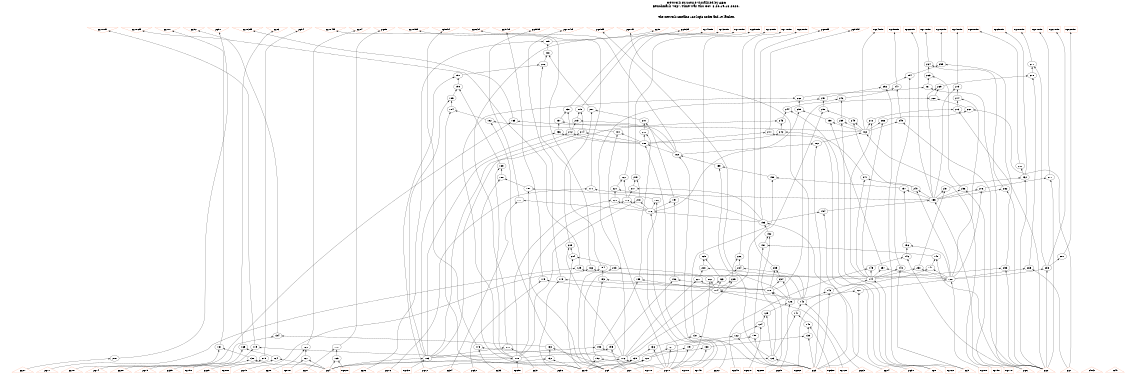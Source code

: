 # Network structure generated by ABC

digraph network {
size = "7.5,10";
center = true;
edge [dir = back];

{
  node [shape = plaintext];
  edge [style = invis];
  LevelTitle1 [label=""];
  LevelTitle2 [label=""];
  Level30 [label = ""];
  Level29 [label = ""];
  Level28 [label = ""];
  Level27 [label = ""];
  Level26 [label = ""];
  Level25 [label = ""];
  Level24 [label = ""];
  Level23 [label = ""];
  Level22 [label = ""];
  Level21 [label = ""];
  Level20 [label = ""];
  Level19 [label = ""];
  Level18 [label = ""];
  Level17 [label = ""];
  Level16 [label = ""];
  Level15 [label = ""];
  Level14 [label = ""];
  Level13 [label = ""];
  Level12 [label = ""];
  Level11 [label = ""];
  Level10 [label = ""];
  Level9 [label = ""];
  Level8 [label = ""];
  Level7 [label = ""];
  Level6 [label = ""];
  Level5 [label = ""];
  Level4 [label = ""];
  Level3 [label = ""];
  Level2 [label = ""];
  Level1 [label = ""];
  Level0 [label = ""];
  LevelTitle1 ->  LevelTitle2 ->  Level30 ->  Level29 ->  Level28 ->  Level27 ->  Level26 ->  Level25 ->  Level24 ->  Level23 ->  Level22 ->  Level21 ->  Level20 ->  Level19 ->  Level18 ->  Level17 ->  Level16 ->  Level15 ->  Level14 ->  Level13 ->  Level12 ->  Level11 ->  Level10 ->  Level9 ->  Level8 ->  Level7 ->  Level6 ->  Level5 ->  Level4 ->  Level3 ->  Level2 ->  Level1 ->  Level0;
}

{
  rank = same;
  LevelTitle1;
  title1 [shape=plaintext,
          fontsize=20,
          fontname = "Times-Roman",
          label="Network structure visualized by ABC\nBenchmark \"top\". Time was Thu Oct  8 20:19:13 2020. "
         ];
}

{
  rank = same;
  LevelTitle2;
  title2 [shape=plaintext,
          fontsize=18,
          fontname = "Times-Roman",
          label="The network contains 164 logic nodes and 19 latches.\n"
         ];
}

{
  rank = same;
  Level30;
  Node38 [label = "pg100bf", shape = invtriangle, color = coral, fillcolor = coral];
  Node39 [label = "pg106bf", shape = invtriangle, color = coral, fillcolor = coral];
  Node40 [label = "pg107", shape = invtriangle, color = coral, fillcolor = coral];
  Node41 [label = "pg92", shape = invtriangle, color = coral, fillcolor = coral];
  Node42 [label = "pg91", shape = invtriangle, color = coral, fillcolor = coral];
  Node43 [label = "pg103bf", shape = invtriangle, color = coral, fillcolor = coral];
  Node44 [label = "pg83", shape = invtriangle, color = coral, fillcolor = coral];
  Node45 [label = "pg94", shape = invtriangle, color = coral, fillcolor = coral];
  Node46 [label = "pg104bf", shape = invtriangle, color = coral, fillcolor = coral];
  Node47 [label = "pg84", shape = invtriangle, color = coral, fillcolor = coral];
  Node48 [label = "pg85", shape = invtriangle, color = coral, fillcolor = coral];
  Node49 [label = "pg105bf", shape = invtriangle, color = coral, fillcolor = coral];
  Node50 [label = "pg98bf", shape = invtriangle, color = coral, fillcolor = coral];
  Node51 [label = "pg86bf", shape = invtriangle, color = coral, fillcolor = coral];
  Node52 [label = "pg97bf", shape = invtriangle, color = coral, fillcolor = coral];
  Node53 [label = "pg99bf", shape = invtriangle, color = coral, fillcolor = coral];
  Node54 [label = "pg101bf", shape = invtriangle, color = coral, fillcolor = coral];
  Node55 [label = "pg89bf", shape = invtriangle, color = coral, fillcolor = coral];
  Node56 [label = "pg87bf", shape = invtriangle, color = coral, fillcolor = coral];
  Node57 [label = "pg90", shape = invtriangle, color = coral, fillcolor = coral];
  Node58 [label = "pg96bf", shape = invtriangle, color = coral, fillcolor = coral];
  Node59 [label = "pg88bf", shape = invtriangle, color = coral, fillcolor = coral];
  Node60 [label = "pg95bf", shape = invtriangle, color = coral, fillcolor = coral];
  Node62 [label = "ng73L_in", shape = box, color = coral, fillcolor = coral];
  Node65 [label = "ng69L_in", shape = box, color = coral, fillcolor = coral];
  Node68 [label = "ng70L_in", shape = box, color = coral, fillcolor = coral];
  Node71 [label = "ng71L_in", shape = box, color = coral, fillcolor = coral];
  Node74 [label = "ng72L_in", shape = box, color = coral, fillcolor = coral];
  Node77 [label = "ng65L_in", shape = box, color = coral, fillcolor = coral];
  Node80 [label = "ng66L_in", shape = box, color = coral, fillcolor = coral];
  Node83 [label = "ng67L_in", shape = box, color = coral, fillcolor = coral];
  Node86 [label = "ng68L_in", shape = box, color = coral, fillcolor = coral];
  Node89 [label = "ng64L_in", shape = box, color = coral, fillcolor = coral];
  Node92 [label = "ng74L_in", shape = box, color = coral, fillcolor = coral];
  Node95 [label = "ng75L_in", shape = box, color = coral, fillcolor = coral];
  Node98 [label = "ng76L_in", shape = box, color = coral, fillcolor = coral];
  Node101 [label = "ng77L_in", shape = box, color = coral, fillcolor = coral];
  Node104 [label = "ng78L_in", shape = box, color = coral, fillcolor = coral];
  Node107 [label = "ng79L_in", shape = box, color = coral, fillcolor = coral];
  Node110 [label = "ng80L_in", shape = box, color = coral, fillcolor = coral];
  Node113 [label = "ng81L_in", shape = box, color = coral, fillcolor = coral];
  Node116 [label = "ng82L_in", shape = box, color = coral, fillcolor = coral];
}

{
  rank = same;
  Level29;
  Node209 [label = "209\n", shape = ellipse];
}

{
  rank = same;
  Level28;
  Node208 [label = "208\n", shape = ellipse];
}

{
  rank = same;
  Level27;
  Node206 [label = "206\n", shape = ellipse];
  Node255 [label = "255\n", shape = ellipse];
  Node264 [label = "264\n", shape = ellipse];
  Node271 [label = "271\n", shape = ellipse];
}

{
  rank = same;
  Level26;
  Node191 [label = "191\n", shape = ellipse];
  Node254 [label = "254\n", shape = ellipse];
  Node263 [label = "263\n", shape = ellipse];
  Node270 [label = "270\n", shape = ellipse];
}

{
  rank = same;
  Level25;
  Node190 [label = "190\n", shape = ellipse];
  Node247 [label = "247\n", shape = ellipse];
  Node252 [label = "252\n", shape = ellipse];
  Node261 [label = "261\n", shape = ellipse];
  Node269 [label = "269\n", shape = ellipse];
  Node275 [label = "275\n", shape = ellipse];
}

{
  rank = same;
  Level24;
  Node185 [label = "185\n", shape = ellipse];
  Node246 [label = "246\n", shape = ellipse];
  Node251 [label = "251\n", shape = ellipse];
  Node260 [label = "260\n", shape = ellipse];
  Node268 [label = "268\n", shape = ellipse];
  Node274 [label = "274\n", shape = ellipse];
}

{
  rank = same;
  Level23;
  Node184 [label = "184\n", shape = ellipse];
  Node207 [label = "207\n", shape = ellipse];
  Node215 [label = "215\n", shape = ellipse];
  Node238 [label = "238\n", shape = ellipse];
  Node244 [label = "244\n", shape = ellipse];
  Node250 [label = "250\n", shape = ellipse];
  Node259 [label = "259\n", shape = ellipse];
  Node267 [label = "267\n", shape = ellipse];
  Node273 [label = "273\n", shape = ellipse];
}

{
  rank = same;
  Level22;
  Node163 [label = "163\n", shape = ellipse];
  Node182 [label = "182\n", shape = ellipse];
  Node201 [label = "201\n", shape = ellipse];
  Node213 [label = "213\n", shape = ellipse];
  Node237 [label = "237\n", shape = ellipse];
  Node239 [label = "239\n", shape = ellipse];
  Node243 [label = "243\n", shape = ellipse];
  Node245 [label = "245\n", shape = ellipse];
  Node249 [label = "249\n", shape = ellipse];
  Node258 [label = "258\n", shape = ellipse];
  Node266 [label = "266\n", shape = ellipse];
  Node272 [label = "272\n", shape = ellipse];
}

{
  rank = same;
  Level21;
  Node162 [label = "162\n", shape = ellipse];
  Node181 [label = "181\n", shape = ellipse];
  Node200 [label = "200\n", shape = ellipse];
  Node211 [label = "211\n", shape = ellipse];
  Node212 [label = "212\n", shape = ellipse];
  Node214 [label = "214\n", shape = ellipse];
  Node236 [label = "236\n", shape = ellipse];
  Node242 [label = "242\n", shape = ellipse];
}

{
  rank = same;
  Level20;
  Node161 [label = "161\n", shape = ellipse];
  Node180 [label = "180\n", shape = ellipse];
}

{
  rank = same;
  Level19;
  Node160 [label = "160\n", shape = ellipse];
}

{
  rank = same;
  Level18;
  Node159 [label = "159\n", shape = ellipse];
  Node189 [label = "189\n", shape = ellipse];
  Node280 [label = "280\n", shape = ellipse];
}

{
  rank = same;
  Level17;
  Node158 [label = "158\n", shape = ellipse];
  Node188 [label = "188\n", shape = ellipse];
  Node219 [label = "219\n", shape = ellipse];
  Node222 [label = "222\n", shape = ellipse];
  Node232 [label = "232\n", shape = ellipse];
  Node241 [label = "241\n", shape = ellipse];
  Node277 [label = "277\n", shape = ellipse];
}

{
  rank = same;
  Level16;
  Node157 [label = "157\n", shape = ellipse];
  Node171 [label = "171\n", shape = ellipse];
  Node187 [label = "187\n", shape = ellipse];
  Node217 [label = "217\n", shape = ellipse];
  Node221 [label = "221\n", shape = ellipse];
  Node231 [label = "231\n", shape = ellipse];
  Node240 [label = "240\n", shape = ellipse];
  Node256 [label = "256\n", shape = ellipse];
  Node262 [label = "262\n", shape = ellipse];
  Node276 [label = "276\n", shape = ellipse];
}

{
  rank = same;
  Level15;
  Node155 [label = "155\n", shape = ellipse];
  Node177 [label = "177\n", shape = ellipse];
  Node186 [label = "186\n", shape = ellipse];
  Node197 [label = "197\n", shape = ellipse];
  Node216 [label = "216\n", shape = ellipse];
  Node218 [label = "218\n", shape = ellipse];
  Node220 [label = "220\n", shape = ellipse];
}

{
  rank = same;
  Level14;
  Node154 [label = "154\n", shape = ellipse];
  Node176 [label = "176\n", shape = ellipse];
}

{
  rank = same;
  Level13;
  Node153 [label = "153\n", shape = ellipse];
}

{
  rank = same;
  Level12;
  Node152 [label = "152\n", shape = ellipse];
}

{
  rank = same;
  Level11;
  Node151 [label = "151\n", shape = ellipse];
  Node156 [label = "156\n", shape = ellipse];
  Node205 [label = "205\n", shape = ellipse];
}

{
  rank = same;
  Level10;
  Node146 [label = "146\n", shape = ellipse];
  Node148 [label = "148\n", shape = ellipse];
  Node204 [label = "204\n", shape = ellipse];
  Node226 [label = "226\n", shape = ellipse];
  Node229 [label = "229\n", shape = ellipse];
  Node281 [label = "281\n", shape = ellipse];
}

{
  rank = same;
  Level9;
  Node129 [label = "129\n", shape = ellipse];
  Node145 [label = "145\n", shape = ellipse];
  Node147 [label = "147\n", shape = ellipse];
  Node166 [label = "166\n", shape = ellipse];
  Node194 [label = "194\n", shape = ellipse];
  Node203 [label = "203\n", shape = ellipse];
  Node224 [label = "224\n", shape = ellipse];
  Node228 [label = "228\n", shape = ellipse];
  Node230 [label = "230\n", shape = ellipse];
  Node233 [label = "233\n", shape = ellipse];
  Node235 [label = "235\n", shape = ellipse];
  Node248 [label = "248\n", shape = ellipse];
  Node253 [label = "253\n", shape = ellipse];
  Node257 [label = "257\n", shape = ellipse];
  Node265 [label = "265\n", shape = ellipse];
}

{
  rank = same;
  Level8;
  Node128 [label = "128\n", shape = ellipse];
  Node144 [label = "144\n", shape = ellipse];
  Node175 [label = "175\n", shape = ellipse];
  Node179 [label = "179\n", shape = ellipse];
  Node193 [label = "193\n", shape = ellipse];
  Node196 [label = "196\n", shape = ellipse];
  Node199 [label = "199\n", shape = ellipse];
  Node202 [label = "202\n", shape = ellipse];
  Node223 [label = "223\n", shape = ellipse];
  Node225 [label = "225\n", shape = ellipse];
  Node227 [label = "227\n", shape = ellipse];
  Node234 [label = "234\n", shape = ellipse];
}

{
  rank = same;
  Level7;
  Node127 [label = "127\n", shape = ellipse];
  Node143 [label = "143\n", shape = ellipse];
  Node174 [label = "174\n", shape = ellipse];
  Node178 [label = "178\n", shape = ellipse];
}

{
  rank = same;
  Level6;
  Node126 [label = "126\n", shape = ellipse];
  Node142 [label = "142\n", shape = ellipse];
}

{
  rank = same;
  Level5;
  Node125 [label = "125\n", shape = ellipse];
  Node141 [label = "141\n", shape = ellipse];
}

{
  rank = same;
  Level4;
  Node124 [label = "124\n", shape = ellipse];
  Node140 [label = "140\n", shape = ellipse];
}

{
  rank = same;
  Level3;
  Node122 [label = "122\n", shape = ellipse];
  Node134 [label = "134\n", shape = ellipse];
  Node137 [label = "137\n", shape = ellipse];
  Node139 [label = "139\n", shape = ellipse];
  Node150 [label = "150\n", shape = ellipse];
}

{
  rank = same;
  Level2;
  Node119 [label = "119\n", shape = ellipse];
  Node121 [label = "121\n", shape = ellipse];
  Node131 [label = "131\n", shape = ellipse];
  Node133 [label = "133\n", shape = ellipse];
  Node136 [label = "136\n", shape = ellipse];
  Node138 [label = "138\n", shape = ellipse];
  Node149 [label = "149\n", shape = ellipse];
  Node165 [label = "165\n", shape = ellipse];
  Node168 [label = "168\n", shape = ellipse];
  Node170 [label = "170\n", shape = ellipse];
  Node173 [label = "173\n", shape = ellipse];
  Node195 [label = "195\n", shape = ellipse];
  Node198 [label = "198\n", shape = ellipse];
  Node210 [label = "210\n", shape = ellipse];
}

{
  rank = same;
  Level1;
  Node118 [label = "118\n", shape = ellipse];
  Node120 [label = "120\n", shape = ellipse];
  Node123 [label = "123\n", shape = ellipse];
  Node130 [label = "130\n", shape = ellipse];
  Node132 [label = "132\n", shape = ellipse];
  Node135 [label = "135\n", shape = ellipse];
  Node164 [label = "164\n", shape = ellipse];
  Node167 [label = "167\n", shape = ellipse];
  Node169 [label = "169\n", shape = ellipse];
  Node172 [label = "172\n", shape = ellipse];
  Node183 [label = "183\n", shape = ellipse];
  Node192 [label = "192\n", shape = ellipse];
  Node278 [label = "278\n", shape = ellipse];
  Node279 [label = "279\n", shape = ellipse];
}

{
  rank = same;
  Level0;
  Node1 [label = "clock", shape = triangle, color = coral, fillcolor = coral];
  Node2 [label = "pg6", shape = triangle, color = coral, fillcolor = coral];
  Node3 [label = "pg19", shape = triangle, color = coral, fillcolor = coral];
  Node4 [label = "pg5", shape = triangle, color = coral, fillcolor = coral];
  Node5 [label = "pg29", shape = triangle, color = coral, fillcolor = coral];
  Node6 [label = "pg4", shape = triangle, color = coral, fillcolor = coral];
  Node7 [label = "pg3", shape = triangle, color = coral, fillcolor = coral];
  Node8 [label = "pg2", shape = triangle, color = coral, fillcolor = coral];
  Node9 [label = "pg1", shape = triangle, color = coral, fillcolor = coral];
  Node10 [label = "pg9", shape = triangle, color = coral, fillcolor = coral];
  Node11 [label = "pg8", shape = triangle, color = coral, fillcolor = coral];
  Node12 [label = "pclk", shape = triangle, color = coral, fillcolor = coral];
  Node13 [label = "pg30", shape = triangle, color = coral, fillcolor = coral];
  Node14 [label = "pg20", shape = triangle, color = coral, fillcolor = coral];
  Node15 [label = "pg10", shape = triangle, color = coral, fillcolor = coral];
  Node16 [label = "pg12", shape = triangle, color = coral, fillcolor = coral];
  Node17 [label = "pg23", shape = triangle, color = coral, fillcolor = coral];
  Node18 [label = "pg34", shape = triangle, color = coral, fillcolor = coral];
  Node19 [label = "pg11", shape = triangle, color = coral, fillcolor = coral];
  Node20 [label = "pg24", shape = triangle, color = coral, fillcolor = coral];
  Node21 [label = "pg33", shape = triangle, color = coral, fillcolor = coral];
  Node22 [label = "pg14", shape = triangle, color = coral, fillcolor = coral];
  Node23 [label = "pg21", shape = triangle, color = coral, fillcolor = coral];
  Node24 [label = "pg32", shape = triangle, color = coral, fillcolor = coral];
  Node25 [label = "pg13", shape = triangle, color = coral, fillcolor = coral];
  Node26 [label = "pg22", shape = triangle, color = coral, fillcolor = coral];
  Node27 [label = "pg31", shape = triangle, color = coral, fillcolor = coral];
  Node28 [label = "pg16", shape = triangle, color = coral, fillcolor = coral];
  Node29 [label = "pg27", shape = triangle, color = coral, fillcolor = coral];
  Node30 [label = "pg15", shape = triangle, color = coral, fillcolor = coral];
  Node31 [label = "pg28", shape = triangle, color = coral, fillcolor = coral];
  Node32 [label = "pg18", shape = triangle, color = coral, fillcolor = coral];
  Node33 [label = "pg25", shape = triangle, color = coral, fillcolor = coral];
  Node34 [label = "pg36", shape = triangle, color = coral, fillcolor = coral];
  Node35 [label = "pg17", shape = triangle, color = coral, fillcolor = coral];
  Node36 [label = "pg26", shape = triangle, color = coral, fillcolor = coral];
  Node37 [label = "pg35", shape = triangle, color = coral, fillcolor = coral];
  Node63 [label = "ng73L", shape = box, color = coral, fillcolor = coral];
  Node66 [label = "ng69L", shape = box, color = coral, fillcolor = coral];
  Node69 [label = "ng70L", shape = box, color = coral, fillcolor = coral];
  Node72 [label = "ng71L", shape = box, color = coral, fillcolor = coral];
  Node75 [label = "ng72L", shape = box, color = coral, fillcolor = coral];
  Node78 [label = "ng65L", shape = box, color = coral, fillcolor = coral];
  Node81 [label = "ng66L", shape = box, color = coral, fillcolor = coral];
  Node84 [label = "ng67L", shape = box, color = coral, fillcolor = coral];
  Node87 [label = "ng68L", shape = box, color = coral, fillcolor = coral];
  Node90 [label = "ng64L", shape = box, color = coral, fillcolor = coral];
  Node93 [label = "ng74L", shape = box, color = coral, fillcolor = coral];
  Node96 [label = "ng75L", shape = box, color = coral, fillcolor = coral];
  Node99 [label = "ng76L", shape = box, color = coral, fillcolor = coral];
  Node102 [label = "ng77L", shape = box, color = coral, fillcolor = coral];
  Node105 [label = "ng78L", shape = box, color = coral, fillcolor = coral];
  Node108 [label = "ng79L", shape = box, color = coral, fillcolor = coral];
  Node111 [label = "ng80L", shape = box, color = coral, fillcolor = coral];
  Node114 [label = "ng81L", shape = box, color = coral, fillcolor = coral];
  Node117 [label = "ng82L", shape = box, color = coral, fillcolor = coral];
}

title1 -> title2 [style = invis];
title2 -> Node38 [style = invis];
title2 -> Node39 [style = invis];
title2 -> Node40 [style = invis];
title2 -> Node41 [style = invis];
title2 -> Node42 [style = invis];
title2 -> Node43 [style = invis];
title2 -> Node44 [style = invis];
title2 -> Node45 [style = invis];
title2 -> Node46 [style = invis];
title2 -> Node47 [style = invis];
title2 -> Node48 [style = invis];
title2 -> Node49 [style = invis];
title2 -> Node50 [style = invis];
title2 -> Node51 [style = invis];
title2 -> Node52 [style = invis];
title2 -> Node53 [style = invis];
title2 -> Node54 [style = invis];
title2 -> Node55 [style = invis];
title2 -> Node56 [style = invis];
title2 -> Node57 [style = invis];
title2 -> Node58 [style = invis];
title2 -> Node59 [style = invis];
title2 -> Node60 [style = invis];
title2 -> Node62 [style = invis];
title2 -> Node65 [style = invis];
title2 -> Node68 [style = invis];
title2 -> Node71 [style = invis];
title2 -> Node74 [style = invis];
title2 -> Node77 [style = invis];
title2 -> Node80 [style = invis];
title2 -> Node83 [style = invis];
title2 -> Node86 [style = invis];
title2 -> Node89 [style = invis];
title2 -> Node92 [style = invis];
title2 -> Node95 [style = invis];
title2 -> Node98 [style = invis];
title2 -> Node101 [style = invis];
title2 -> Node104 [style = invis];
title2 -> Node107 [style = invis];
title2 -> Node110 [style = invis];
title2 -> Node113 [style = invis];
title2 -> Node116 [style = invis];
Node38 -> Node39 [style = invis];
Node39 -> Node40 [style = invis];
Node40 -> Node41 [style = invis];
Node41 -> Node42 [style = invis];
Node42 -> Node43 [style = invis];
Node43 -> Node44 [style = invis];
Node44 -> Node45 [style = invis];
Node45 -> Node46 [style = invis];
Node46 -> Node47 [style = invis];
Node47 -> Node48 [style = invis];
Node48 -> Node49 [style = invis];
Node49 -> Node50 [style = invis];
Node50 -> Node51 [style = invis];
Node51 -> Node52 [style = invis];
Node52 -> Node53 [style = invis];
Node53 -> Node54 [style = invis];
Node54 -> Node55 [style = invis];
Node55 -> Node56 [style = invis];
Node56 -> Node57 [style = invis];
Node57 -> Node58 [style = invis];
Node58 -> Node59 [style = invis];
Node59 -> Node60 [style = invis];
Node38 -> Node119 [style = solid];
Node39 -> Node129 [style = solid];
Node40 -> Node131 [style = solid];
Node41 -> Node134 [style = solid];
Node42 -> Node278 [style = solid];
Node43 -> Node163 [style = solid];
Node44 -> Node165 [style = solid];
Node45 -> Node279 [style = solid];
Node46 -> Node166 [style = solid];
Node47 -> Node168 [style = solid];
Node48 -> Node170 [style = solid];
Node49 -> Node171 [style = solid];
Node50 -> Node173 [style = solid];
Node51 -> Node160 [style = solid];
Node52 -> Node175 [style = solid];
Node53 -> Node177 [style = solid];
Node54 -> Node179 [style = solid];
Node55 -> Node126 [style = solid];
Node56 -> Node142 [style = solid];
Node57 -> Node209 [style = solid];
Node58 -> Node210 [style = solid];
Node59 -> Node153 [style = solid];
Node60 -> Node211 [style = solid];
Node62 -> Node215 [style = solid];
Node65 -> Node219 [style = solid];
Node68 -> Node222 [style = solid];
Node71 -> Node226 [style = solid];
Node74 -> Node229 [style = solid];
Node77 -> Node232 [style = solid];
Node80 -> Node155 [style = solid];
Node83 -> Node233 [style = solid];
Node86 -> Node235 [style = solid];
Node89 -> Node162 [style = solid];
Node92 -> Node238 [style = solid];
Node95 -> Node247 [style = solid];
Node98 -> Node255 [style = solid];
Node101 -> Node264 [style = solid];
Node104 -> Node271 [style = solid];
Node107 -> Node275 [style = solid];
Node110 -> Node280 [style = solid];
Node113 -> Node277 [style = solid];
Node116 -> Node281 [style = solid];
Node118 -> Node6 [style = solid];
Node118 -> Node66 [style = solid];
Node119 -> Node37 [style = solid];
Node119 -> Node118 [style = solid];
Node120 -> Node10 [style = solid];
Node120 -> Node25 [style = solid];
Node121 -> Node15 [style = solid];
Node121 -> Node120 [style = solid];
Node122 -> Node7 [style = solid];
Node122 -> Node121 [style = solid];
Node123 -> Node7 [style = solid];
Node123 -> Node19 [style = solid];
Node124 -> Node84 [style = solid];
Node124 -> Node122 [style = solid];
Node125 -> Node123 [style = solid];
Node125 -> Node124 [style = solid];
Node126 -> Node33 [style = solid];
Node126 -> Node125 [style = solid];
Node127 -> Node7 [style = solid];
Node127 -> Node126 [style = solid];
Node128 -> Node105 [style = solid];
Node128 -> Node127 [style = solid];
Node129 -> Node35 [style = solid];
Node129 -> Node128 [style = solid];
Node130 -> Node6 [style = solid];
Node130 -> Node108 [style = solid];
Node131 -> Node32 [style = solid];
Node131 -> Node130 [style = solid];
Node132 -> Node16 [style = solid];
Node132 -> Node25 [style = solid];
Node133 -> Node19 [style = solid];
Node133 -> Node132 [style = solid];
Node134 -> Node31 [style = solid];
Node134 -> Node133 [style = solid];
Node135 -> Node10 [style = solid];
Node135 -> Node25 [style = solid];
Node136 -> Node15 [style = solid];
Node136 -> Node135 [style = solid];
Node137 -> Node7 [style = solid];
Node137 -> Node136 [style = solid];
Node138 -> Node15 [style = solid];
Node138 -> Node135 [style = solid];
Node139 -> Node7 [style = solid];
Node139 -> Node138 [style = solid];
Node140 -> Node78 [style = solid];
Node140 -> Node139 [style = solid];
Node141 -> Node123 [style = solid];
Node141 -> Node140 [style = solid];
Node142 -> Node17 [style = solid];
Node142 -> Node141 [style = solid];
Node143 -> Node7 [style = solid];
Node143 -> Node142 [style = solid];
Node144 -> Node99 [style = solid];
Node144 -> Node143 [style = solid];
Node145 -> Node90 [style = solid];
Node145 -> Node144 [style = solid];
Node146 -> Node8 [style = solid];
Node146 -> Node145 [style = solid];
Node147 -> Node81 [style = solid];
Node147 -> Node128 [style = solid];
Node148 -> Node8 [style = solid];
Node148 -> Node147 [style = solid];
Node149 -> Node15 [style = solid];
Node149 -> Node120 [style = solid];
Node150 -> Node7 [style = solid];
Node150 -> Node149 [style = solid];
Node151 -> Node148 [style = solid];
Node151 -> Node150 [style = solid];
Node152 -> Node123 [style = solid];
Node152 -> Node151 [style = solid];
Node153 -> Node20 [style = solid];
Node153 -> Node152 [style = solid];
Node154 -> Node7 [style = solid];
Node154 -> Node153 [style = solid];
Node155 -> Node102 [style = solid];
Node155 -> Node154 [style = solid];
Node156 -> Node128 [style = solid];
Node156 -> Node146 [style = solid];
Node157 -> Node155 [style = solid];
Node157 -> Node156 [style = solid];
Node158 -> Node137 [style = solid];
Node158 -> Node157 [style = solid];
Node159 -> Node123 [style = solid];
Node159 -> Node158 [style = solid];
Node160 -> Node26 [style = solid];
Node160 -> Node159 [style = solid];
Node161 -> Node7 [style = solid];
Node161 -> Node160 [style = solid];
Node162 -> Node96 [style = solid];
Node162 -> Node161 [style = solid];
Node163 -> Node22 [style = solid];
Node163 -> Node162 [style = solid];
Node164 -> Node6 [style = solid];
Node164 -> Node111 [style = solid];
Node165 -> Node3 [style = solid];
Node165 -> Node164 [style = solid];
Node166 -> Node30 [style = solid];
Node166 -> Node144 [style = solid];
Node167 -> Node6 [style = solid];
Node167 -> Node114 [style = solid];
Node168 -> Node14 [style = solid];
Node168 -> Node167 [style = solid];
Node169 -> Node6 [style = solid];
Node169 -> Node117 [style = solid];
Node170 -> Node23 [style = solid];
Node170 -> Node169 [style = solid];
Node171 -> Node28 [style = solid];
Node171 -> Node155 [style = solid];
Node172 -> Node6 [style = solid];
Node172 -> Node72 [style = solid];
Node173 -> Node21 [style = solid];
Node173 -> Node172 [style = solid];
Node174 -> Node75 [style = solid];
Node174 -> Node142 [style = solid];
Node175 -> Node24 [style = solid];
Node175 -> Node174 [style = solid];
Node176 -> Node69 [style = solid];
Node176 -> Node153 [style = solid];
Node177 -> Node18 [style = solid];
Node177 -> Node176 [style = solid];
Node178 -> Node87 [style = solid];
Node178 -> Node126 [style = solid];
Node179 -> Node34 [style = solid];
Node179 -> Node178 [style = solid];
Node180 -> Node93 [style = solid];
Node180 -> Node160 [style = solid];
Node181 -> Node15 [style = solid];
Node181 -> Node180 [style = solid];
Node182 -> Node10 [style = solid];
Node182 -> Node181 [style = solid];
Node183 -> Node6 [style = solid];
Node183 -> Node63 [style = solid];
Node184 -> Node25 [style = solid];
Node184 -> Node182 [style = solid];
Node185 -> Node183 [style = solid];
Node185 -> Node184 [style = solid];
Node186 -> Node15 [style = solid];
Node186 -> Node176 [style = solid];
Node187 -> Node10 [style = solid];
Node187 -> Node186 [style = solid];
Node188 -> Node25 [style = solid];
Node188 -> Node187 [style = solid];
Node189 -> Node118 [style = solid];
Node189 -> Node188 [style = solid];
Node190 -> Node185 [style = solid];
Node190 -> Node189 [style = solid];
Node191 -> Node16 [style = solid];
Node191 -> Node190 [style = solid];
Node192 -> Node15 [style = solid];
Node192 -> Node25 [style = solid];
Node193 -> Node178 [style = solid];
Node193 -> Node192 [style = solid];
Node194 -> Node10 [style = solid];
Node194 -> Node193 [style = solid];
Node195 -> Node19 [style = solid];
Node195 -> Node118 [style = solid];
Node196 -> Node178 [style = solid];
Node196 -> Node195 [style = solid];
Node197 -> Node176 [style = solid];
Node197 -> Node196 [style = solid];
Node198 -> Node172 [style = solid];
Node198 -> Node183 [style = solid];
Node199 -> Node174 [style = solid];
Node199 -> Node198 [style = solid];
Node200 -> Node180 [style = solid];
Node200 -> Node199 [style = solid];
Node201 -> Node197 [style = solid];
Node201 -> Node200 [style = solid];
Node202 -> Node15 [style = solid];
Node202 -> Node174 [style = solid];
Node203 -> Node10 [style = solid];
Node203 -> Node202 [style = solid];
Node204 -> Node25 [style = solid];
Node204 -> Node203 [style = solid];
Node205 -> Node172 [style = solid];
Node205 -> Node204 [style = solid];
Node206 -> Node191 [style = solid];
Node206 -> Node194 [style = solid];
Node207 -> Node201 [style = solid];
Node207 -> Node205 [style = solid];
Node208 -> Node206 [style = solid];
Node208 -> Node207 [style = solid];
Node209 -> Node36 [style = solid];
Node209 -> Node208 [style = solid];
Node210 -> Node27 [style = solid];
Node210 -> Node183 [style = solid];
Node211 -> Node13 [style = solid];
Node211 -> Node180 [style = solid];
Node212 -> Node180 [style = solid];
Node212 -> Node183 [style = solid];
Node213 -> Node160 [style = solid];
Node213 -> Node212 [style = solid];
Node214 -> Node180 [style = solid];
Node214 -> Node183 [style = solid];
Node215 -> Node213 [style = solid];
Node215 -> Node214 [style = solid];
Node216 -> Node118 [style = solid];
Node216 -> Node176 [style = solid];
Node217 -> Node153 [style = solid];
Node217 -> Node216 [style = solid];
Node218 -> Node118 [style = solid];
Node218 -> Node176 [style = solid];
Node219 -> Node217 [style = solid];
Node219 -> Node218 [style = solid];
Node220 -> Node118 [style = solid];
Node220 -> Node176 [style = solid];
Node221 -> Node153 [style = solid];
Node221 -> Node220 [style = solid];
Node222 -> Node216 [style = solid];
Node222 -> Node221 [style = solid];
Node223 -> Node172 [style = solid];
Node223 -> Node174 [style = solid];
Node224 -> Node142 [style = solid];
Node224 -> Node223 [style = solid];
Node225 -> Node172 [style = solid];
Node225 -> Node174 [style = solid];
Node226 -> Node224 [style = solid];
Node226 -> Node225 [style = solid];
Node227 -> Node172 [style = solid];
Node227 -> Node174 [style = solid];
Node228 -> Node142 [style = solid];
Node228 -> Node227 [style = solid];
Node229 -> Node223 [style = solid];
Node229 -> Node228 [style = solid];
Node230 -> Node128 [style = solid];
Node230 -> Node144 [style = solid];
Node231 -> Node155 [style = solid];
Node231 -> Node230 [style = solid];
Node232 -> Node8 [style = solid];
Node232 -> Node231 [style = solid];
Node233 -> Node8 [style = solid];
Node233 -> Node128 [style = solid];
Node234 -> Node126 [style = solid];
Node234 -> Node178 [style = solid];
Node235 -> Node178 [style = solid];
Node235 -> Node234 [style = solid];
Node236 -> Node180 [style = solid];
Node236 -> Node183 [style = solid];
Node237 -> Node160 [style = solid];
Node237 -> Node236 [style = solid];
Node238 -> Node212 [style = solid];
Node238 -> Node237 [style = solid];
Node239 -> Node11 [style = solid];
Node239 -> Node162 [style = solid];
Node240 -> Node128 [style = solid];
Node240 -> Node155 [style = solid];
Node241 -> Node144 [style = solid];
Node241 -> Node240 [style = solid];
Node242 -> Node180 [style = solid];
Node242 -> Node241 [style = solid];
Node243 -> Node183 [style = solid];
Node243 -> Node242 [style = solid];
Node244 -> Node11 [style = solid];
Node244 -> Node243 [style = solid];
Node245 -> Node8 [style = solid];
Node245 -> Node162 [style = solid];
Node246 -> Node239 [style = solid];
Node246 -> Node244 [style = solid];
Node247 -> Node245 [style = solid];
Node247 -> Node246 [style = solid];
Node248 -> Node4 [style = solid];
Node248 -> Node144 [style = solid];
Node249 -> Node162 [style = solid];
Node249 -> Node240 [style = solid];
Node250 -> Node174 [style = solid];
Node250 -> Node249 [style = solid];
Node251 -> Node172 [style = solid];
Node251 -> Node250 [style = solid];
Node252 -> Node4 [style = solid];
Node252 -> Node251 [style = solid];
Node253 -> Node8 [style = solid];
Node253 -> Node144 [style = solid];
Node254 -> Node248 [style = solid];
Node254 -> Node252 [style = solid];
Node255 -> Node253 [style = solid];
Node255 -> Node254 [style = solid];
Node256 -> Node2 [style = solid];
Node256 -> Node155 [style = solid];
Node257 -> Node128 [style = solid];
Node257 -> Node144 [style = solid];
Node258 -> Node162 [style = solid];
Node258 -> Node257 [style = solid];
Node259 -> Node176 [style = solid];
Node259 -> Node258 [style = solid];
Node260 -> Node118 [style = solid];
Node260 -> Node259 [style = solid];
Node261 -> Node2 [style = solid];
Node261 -> Node260 [style = solid];
Node262 -> Node8 [style = solid];
Node262 -> Node155 [style = solid];
Node263 -> Node256 [style = solid];
Node263 -> Node261 [style = solid];
Node264 -> Node262 [style = solid];
Node264 -> Node263 [style = solid];
Node265 -> Node9 [style = solid];
Node265 -> Node128 [style = solid];
Node266 -> Node144 [style = solid];
Node266 -> Node162 [style = solid];
Node267 -> Node9 [style = solid];
Node267 -> Node266 [style = solid];
Node268 -> Node178 [style = solid];
Node268 -> Node267 [style = solid];
Node269 -> Node155 [style = solid];
Node269 -> Node268 [style = solid];
Node270 -> Node265 [style = solid];
Node270 -> Node269 [style = solid];
Node271 -> Node233 [style = solid];
Node271 -> Node270 [style = solid];
Node272 -> Node144 [style = solid];
Node272 -> Node162 [style = solid];
Node273 -> Node8 [style = solid];
Node273 -> Node272 [style = solid];
Node274 -> Node128 [style = solid];
Node274 -> Node273 [style = solid];
Node275 -> Node155 [style = solid];
Node275 -> Node274 [style = solid];
Node276 -> Node128 [style = solid];
Node276 -> Node155 [style = solid];
Node277 -> Node8 [style = solid];
Node277 -> Node276 [style = solid];
Node278 -> Node29 [style = solid];
Node279 -> Node5 [style = solid];
Node280 -> Node232 [style = solid];
Node281 -> Node233 [style = solid];
}

